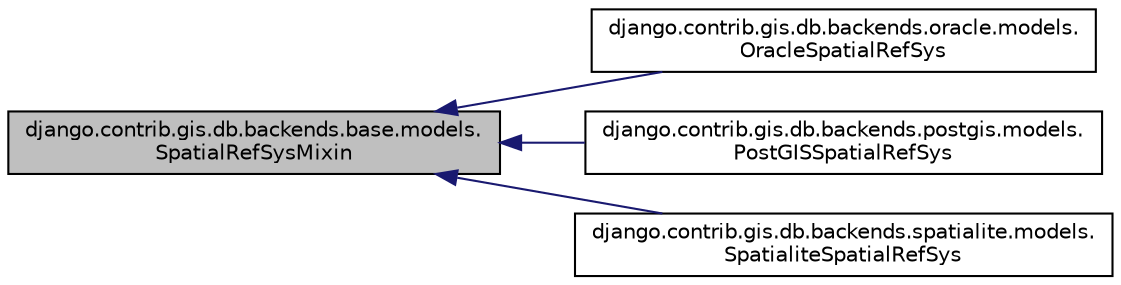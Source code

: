 digraph "django.contrib.gis.db.backends.base.models.SpatialRefSysMixin"
{
 // LATEX_PDF_SIZE
  edge [fontname="Helvetica",fontsize="10",labelfontname="Helvetica",labelfontsize="10"];
  node [fontname="Helvetica",fontsize="10",shape=record];
  rankdir="LR";
  Node1 [label="django.contrib.gis.db.backends.base.models.\lSpatialRefSysMixin",height=0.2,width=0.4,color="black", fillcolor="grey75", style="filled", fontcolor="black",tooltip=" "];
  Node1 -> Node2 [dir="back",color="midnightblue",fontsize="10",style="solid",fontname="Helvetica"];
  Node2 [label="django.contrib.gis.db.backends.oracle.models.\lOracleSpatialRefSys",height=0.2,width=0.4,color="black", fillcolor="white", style="filled",URL="$classdjango_1_1contrib_1_1gis_1_1db_1_1backends_1_1oracle_1_1models_1_1_oracle_spatial_ref_sys.html",tooltip=" "];
  Node1 -> Node3 [dir="back",color="midnightblue",fontsize="10",style="solid",fontname="Helvetica"];
  Node3 [label="django.contrib.gis.db.backends.postgis.models.\lPostGISSpatialRefSys",height=0.2,width=0.4,color="black", fillcolor="white", style="filled",URL="$classdjango_1_1contrib_1_1gis_1_1db_1_1backends_1_1postgis_1_1models_1_1_post_g_i_s_spatial_ref_sys.html",tooltip=" "];
  Node1 -> Node4 [dir="back",color="midnightblue",fontsize="10",style="solid",fontname="Helvetica"];
  Node4 [label="django.contrib.gis.db.backends.spatialite.models.\lSpatialiteSpatialRefSys",height=0.2,width=0.4,color="black", fillcolor="white", style="filled",URL="$classdjango_1_1contrib_1_1gis_1_1db_1_1backends_1_1spatialite_1_1models_1_1_spatialite_spatial_ref_sys.html",tooltip=" "];
}
